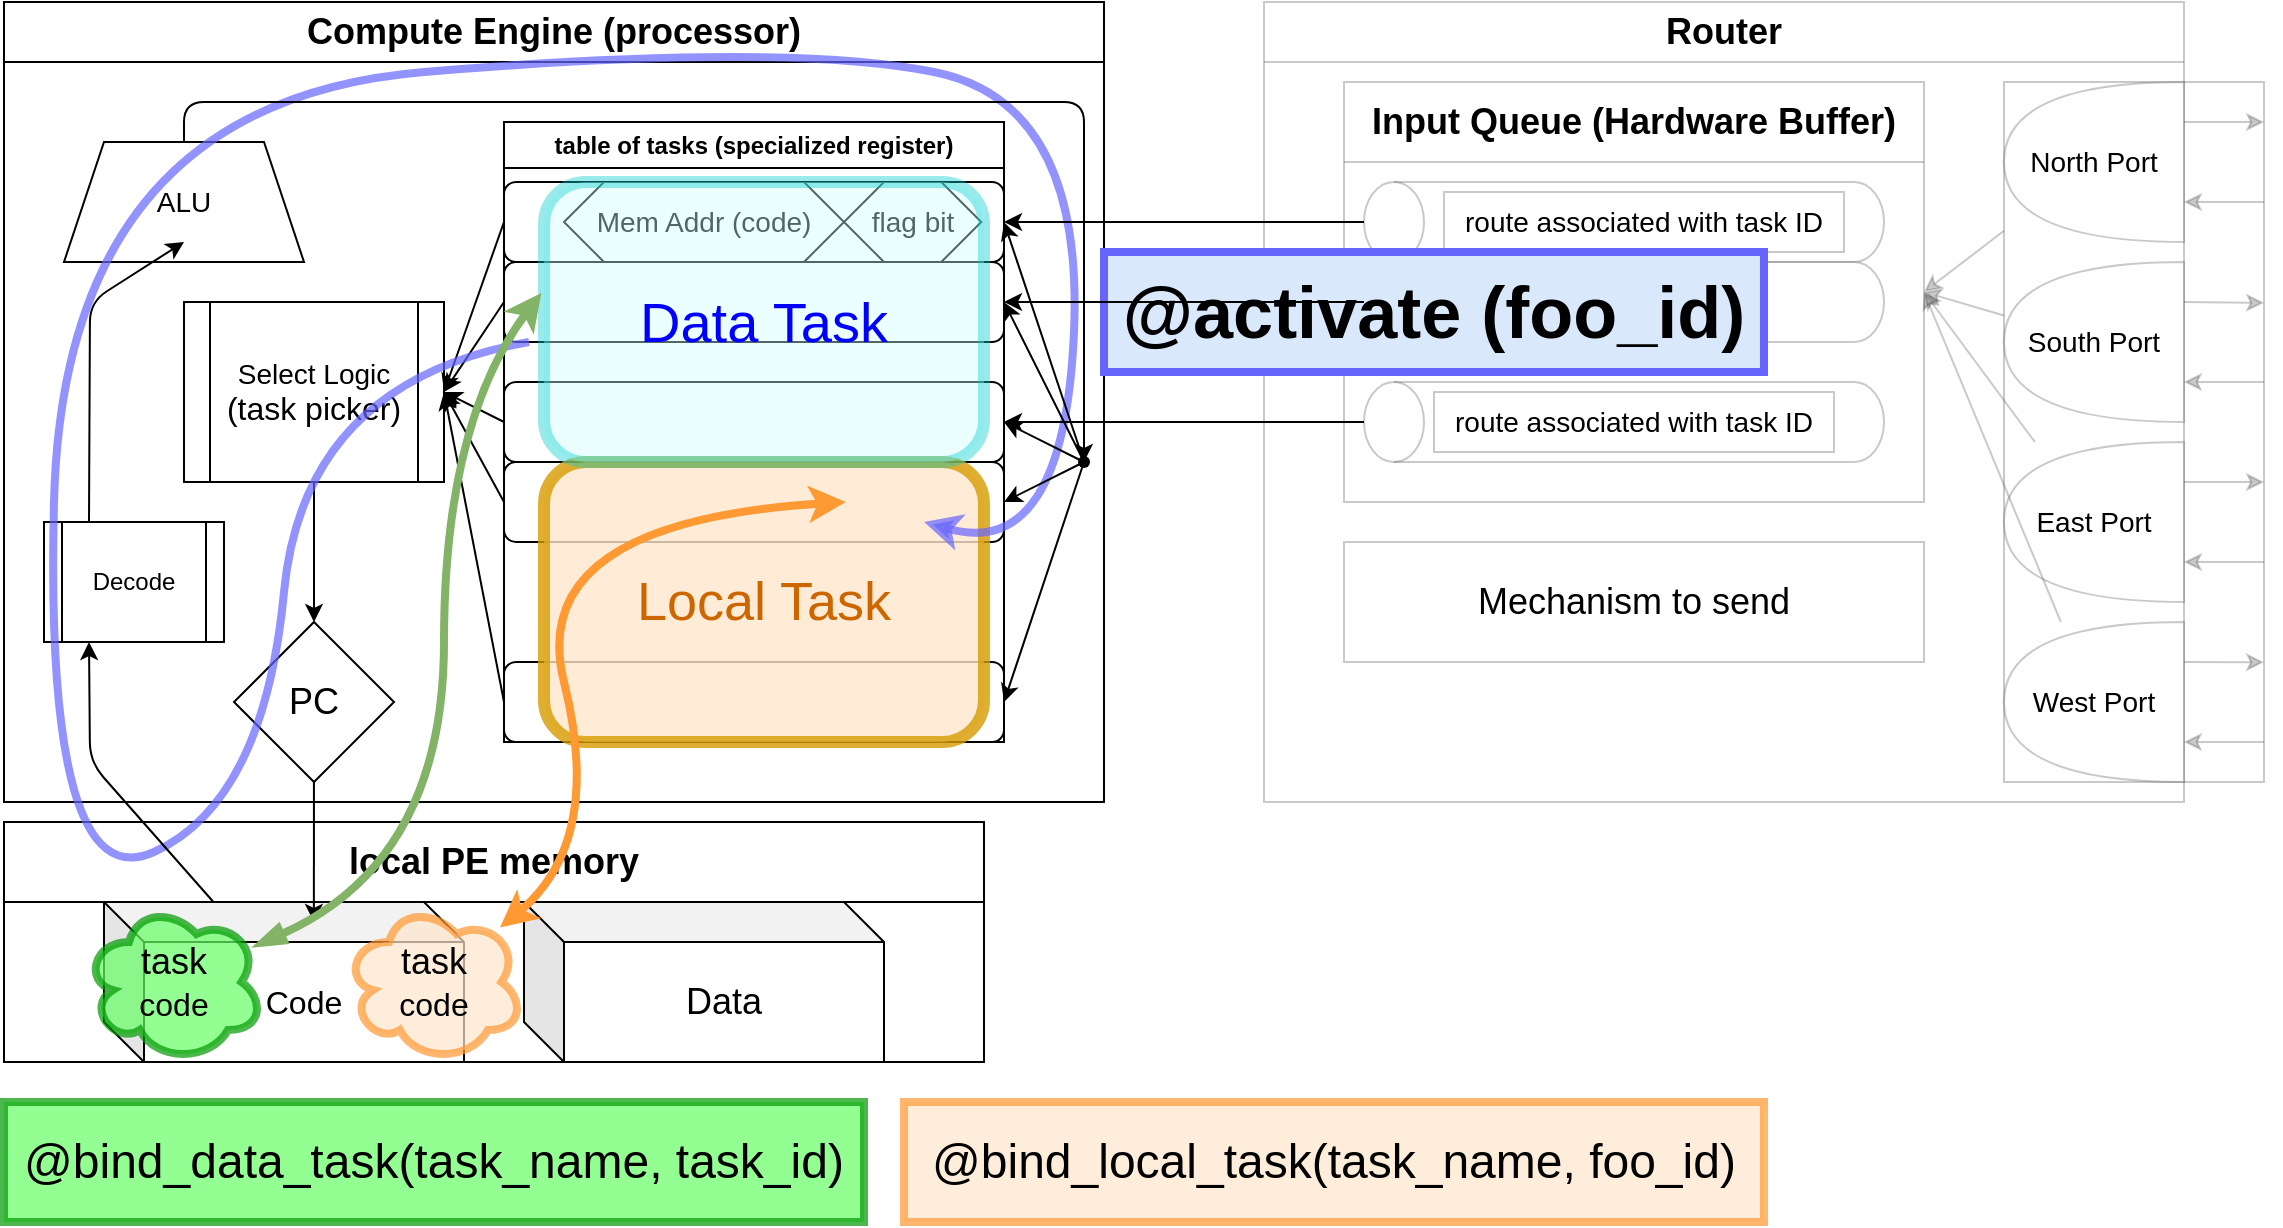 <mxfile scale="4" border="0">
    <diagram id="1w3zh8Y8zIVVGSpIhVbL" name="example">
        <mxGraphModel dx="1615" dy="1208" grid="1" gridSize="10" guides="1" tooltips="1" connect="1" arrows="1" fold="1" page="1" pageScale="1" pageWidth="1654" pageHeight="1169" background="#ffffff" math="0" shadow="0">
            <root>
                <mxCell id="0"/>
                <mxCell id="1" parent="0"/>
                <mxCell id="29" value="&lt;span style=&quot;font-size: 18px;&quot;&gt;local PE memory&lt;/span&gt;" style="swimlane;whiteSpace=wrap;html=1;startSize=40;" parent="1" vertex="1">
                    <mxGeometry x="50" y="720" width="490" height="120" as="geometry"/>
                </mxCell>
                <mxCell id="30" value="&lt;font size=&quot;3&quot;&gt;Code&lt;/font&gt;" style="shape=cube;whiteSpace=wrap;html=1;boundedLbl=1;backgroundOutline=1;darkOpacity=0.05;darkOpacity2=0.1;" parent="29" vertex="1">
                    <mxGeometry x="50" y="40" width="180" height="80" as="geometry"/>
                </mxCell>
                <mxCell id="31" value="&lt;font style=&quot;font-size: 18px;&quot;&gt;Data&lt;/font&gt;" style="shape=cube;whiteSpace=wrap;html=1;boundedLbl=1;backgroundOutline=1;darkOpacity=0.05;darkOpacity2=0.1;" parent="29" vertex="1">
                    <mxGeometry x="260" y="40" width="180" height="80" as="geometry"/>
                </mxCell>
                <mxCell id="72" value="&lt;font style=&quot;font-size: 18px;&quot;&gt;task&lt;/font&gt;&lt;div&gt;&lt;font size=&quot;3&quot;&gt;code&lt;/font&gt;&lt;/div&gt;" style="ellipse;shape=cloud;whiteSpace=wrap;html=1;strokeColor=#009900;strokeWidth=4;opacity=70;fillColor=#66FF66;" parent="29" vertex="1">
                    <mxGeometry x="40" y="40" width="90" height="80" as="geometry"/>
                </mxCell>
                <mxCell id="75" value="&lt;font style=&quot;font-size: 18px;&quot;&gt;task&lt;/font&gt;&lt;div&gt;&lt;font size=&quot;3&quot;&gt;code&lt;/font&gt;&lt;/div&gt;" style="ellipse;shape=cloud;whiteSpace=wrap;html=1;strokeColor=#FF9933;strokeWidth=4;opacity=70;fillColor=#FFE6CC;" vertex="1" parent="29">
                    <mxGeometry x="170" y="40" width="90" height="80" as="geometry"/>
                </mxCell>
                <mxCell id="13" value="&lt;font style=&quot;font-size: 18px;&quot;&gt;Compute Engine (processor)&lt;/font&gt;" style="swimlane;whiteSpace=wrap;html=1;startSize=30;" parent="1" vertex="1">
                    <mxGeometry x="50" y="310" width="550" height="400" as="geometry"/>
                </mxCell>
                <mxCell id="14" value="&lt;font style=&quot;font-size: 14px;&quot;&gt;ALU&lt;/font&gt;" style="shape=trapezoid;perimeter=trapezoidPerimeter;whiteSpace=wrap;html=1;fixedSize=1;" parent="13" vertex="1">
                    <mxGeometry x="30" y="70" width="120" height="60" as="geometry"/>
                </mxCell>
                <mxCell id="28" style="edgeStyle=none;html=1;entryX=0.5;entryY=0;entryDx=0;entryDy=0;" parent="13" source="7" target="26" edge="1">
                    <mxGeometry relative="1" as="geometry">
                        <Array as="points">
                            <mxPoint x="155" y="270"/>
                        </Array>
                    </mxGeometry>
                </mxCell>
                <mxCell id="7" value="&lt;font style=&quot;font-size: 14px;&quot;&gt;&lt;font style=&quot;&quot;&gt;Select&amp;nbsp;&lt;/font&gt;&lt;span style=&quot;background-color: transparent;&quot;&gt;Logic&lt;/span&gt;&lt;/font&gt;&lt;div&gt;&lt;font size=&quot;3&quot;&gt;(task picker)&lt;/font&gt;&lt;/div&gt;" style="shape=process;whiteSpace=wrap;html=1;backgroundOutline=1;" parent="13" vertex="1">
                    <mxGeometry x="90" y="150" width="130" height="90" as="geometry"/>
                </mxCell>
                <mxCell id="26" value="&lt;font style=&quot;font-size: 18px;&quot;&gt;PC&lt;/font&gt;" style="rhombus;whiteSpace=wrap;html=1;" parent="13" vertex="1">
                    <mxGeometry x="115" y="310" width="80" height="80" as="geometry"/>
                </mxCell>
                <mxCell id="36" value="Decode" style="shape=process;whiteSpace=wrap;html=1;backgroundOutline=1;" parent="13" vertex="1">
                    <mxGeometry x="20" y="260" width="90" height="60" as="geometry"/>
                </mxCell>
                <mxCell id="9" style="edgeStyle=none;html=1;exitX=0;exitY=0.5;exitDx=0;exitDy=0;entryX=1;entryY=0.5;entryDx=0;entryDy=0;" parent="13" source="3" target="7" edge="1">
                    <mxGeometry relative="1" as="geometry"/>
                </mxCell>
                <mxCell id="11" style="edgeStyle=none;html=1;exitX=0;exitY=0.5;exitDx=0;exitDy=0;entryX=1;entryY=0.5;entryDx=0;entryDy=0;" parent="13" source="6" target="7" edge="1">
                    <mxGeometry relative="1" as="geometry">
                        <mxPoint x="160" y="210" as="targetPoint"/>
                    </mxGeometry>
                </mxCell>
                <mxCell id="12" style="edgeStyle=none;html=1;exitX=0;exitY=0.5;exitDx=0;exitDy=0;entryX=1;entryY=0.5;entryDx=0;entryDy=0;" parent="13" source="5" target="7" edge="1">
                    <mxGeometry relative="1" as="geometry">
                        <mxPoint x="160" y="260" as="targetPoint"/>
                    </mxGeometry>
                </mxCell>
                <mxCell id="10" style="edgeStyle=none;html=1;exitX=0;exitY=0.5;exitDx=0;exitDy=0;entryX=1;entryY=0.5;entryDx=0;entryDy=0;" parent="13" source="4" target="7" edge="1">
                    <mxGeometry relative="1" as="geometry">
                        <mxPoint x="150" y="200" as="targetPoint"/>
                    </mxGeometry>
                </mxCell>
                <mxCell id="38" style="edgeStyle=none;html=1;exitX=0.25;exitY=0;exitDx=0;exitDy=0;entryX=0.5;entryY=0.833;entryDx=0;entryDy=0;entryPerimeter=0;" parent="13" source="36" target="14" edge="1">
                    <mxGeometry relative="1" as="geometry">
                        <Array as="points">
                            <mxPoint x="43" y="150"/>
                        </Array>
                    </mxGeometry>
                </mxCell>
                <mxCell id="39" value="" style="group" parent="13" vertex="1" connectable="0">
                    <mxGeometry x="250" y="60" width="250" height="310" as="geometry"/>
                </mxCell>
                <mxCell id="3" value="" style="rounded=1;whiteSpace=wrap;html=1;" parent="39" vertex="1">
                    <mxGeometry y="30" width="250.0" height="40" as="geometry"/>
                </mxCell>
                <mxCell id="2" value="table of tasks (specialized register)" style="swimlane;whiteSpace=wrap;html=1;" parent="39" vertex="1">
                    <mxGeometry width="250.0" height="310" as="geometry"/>
                </mxCell>
                <mxCell id="6" value="" style="rounded=1;whiteSpace=wrap;html=1;" parent="2" vertex="1">
                    <mxGeometry y="130" width="250.0" height="40" as="geometry"/>
                </mxCell>
                <mxCell id="5" value="" style="rounded=1;whiteSpace=wrap;html=1;" parent="2" vertex="1">
                    <mxGeometry y="270" width="250.0" height="40" as="geometry"/>
                </mxCell>
                <mxCell id="4" value="" style="rounded=1;whiteSpace=wrap;html=1;" parent="2" vertex="1">
                    <mxGeometry y="70" width="250.0" height="40" as="geometry"/>
                </mxCell>
                <mxCell id="43" value="" style="rounded=1;whiteSpace=wrap;html=1;" parent="2" vertex="1">
                    <mxGeometry y="170" width="250.0" height="40" as="geometry"/>
                </mxCell>
                <mxCell id="lTQZ8dkTj6trxgzpwAS2-74" value="&lt;font style=&quot;color: rgb(204, 102, 0); font-size: 27px;&quot;&gt;Local Task&lt;/font&gt;" style="rounded=1;whiteSpace=wrap;html=1;opacity=80;strokeWidth=6;glass=0;fillColor=#ffe6cc;strokeColor=#d79b00;" parent="2" vertex="1">
                    <mxGeometry x="20" y="170" width="220" height="140" as="geometry"/>
                </mxCell>
                <mxCell id="lTQZ8dkTj6trxgzpwAS2-80" value="" style="curved=1;endArrow=classic;html=1;entryX=0.864;entryY=0.214;entryDx=0;entryDy=0;entryPerimeter=0;strokeWidth=4;strokeColor=#6666FF;opacity=70;" parent="2" source="4" target="lTQZ8dkTj6trxgzpwAS2-74" edge="1">
                    <mxGeometry width="50" height="50" relative="1" as="geometry">
                        <mxPoint x="470" y="120" as="sourcePoint"/>
                        <mxPoint x="570" y="230" as="targetPoint"/>
                        <Array as="points">
                            <mxPoint x="-100" y="130"/>
                            <mxPoint x="-120" y="340"/>
                            <mxPoint x="-230" y="390"/>
                            <mxPoint x="-220" y="-10"/>
                            <mxPoint x="140" y="-40"/>
                            <mxPoint x="290" y="-10"/>
                            <mxPoint x="280" y="220"/>
                        </Array>
                    </mxGeometry>
                </mxCell>
                <mxCell id="24" value="&lt;font style=&quot;font-size: 14px;&quot;&gt;Mem Addr (code)&lt;/font&gt;" style="shape=hexagon;perimeter=hexagonPerimeter2;whiteSpace=wrap;html=1;fixedSize=1;" parent="39" vertex="1">
                    <mxGeometry x="30" y="30" width="140" height="40" as="geometry"/>
                </mxCell>
                <mxCell id="25" value="&lt;font style=&quot;font-size: 14px;&quot;&gt;flag bit&lt;/font&gt;" style="shape=hexagon;perimeter=hexagonPerimeter2;whiteSpace=wrap;html=1;fixedSize=1;" parent="39" vertex="1">
                    <mxGeometry x="170" y="30" width="68.64" height="40" as="geometry"/>
                </mxCell>
                <mxCell id="lTQZ8dkTj6trxgzpwAS2-73" value="&lt;font style=&quot;color: rgb(0, 0, 255); font-size: 28px;&quot;&gt;Data Task&lt;/font&gt;" style="rounded=1;whiteSpace=wrap;html=1;opacity=40;strokeWidth=6;glass=0;fillColor=#CCFFFF;strokeColor=#00CCCC;fillStyle=auto;" parent="39" vertex="1">
                    <mxGeometry x="20" y="30" width="220" height="140" as="geometry"/>
                </mxCell>
                <mxCell id="45" style="edgeStyle=none;html=1;exitX=0;exitY=0.5;exitDx=0;exitDy=0;entryX=1;entryY=0.5;entryDx=0;entryDy=0;" parent="13" source="43" target="7" edge="1">
                    <mxGeometry relative="1" as="geometry"/>
                </mxCell>
                <mxCell id="16" value="&lt;font style=&quot;font-size: 18px;&quot;&gt;Router&lt;/font&gt;" style="swimlane;whiteSpace=wrap;html=1;startSize=30;opacity=30;strokeColor=#4D4D4D;" parent="1" vertex="1">
                    <mxGeometry x="680" y="310" width="460" height="400" as="geometry"/>
                </mxCell>
                <mxCell id="40" value="&lt;font style=&quot;font-size: 18px;&quot;&gt;Input Queue (Hardware Buffer)&lt;/font&gt;" style="swimlane;whiteSpace=wrap;html=1;startSize=40;opacity=30;strokeColor=#4D4D4D;" parent="16" vertex="1">
                    <mxGeometry x="40" y="40" width="290" height="210" as="geometry"/>
                </mxCell>
                <mxCell id="41" value="" style="shape=cylinder3;whiteSpace=wrap;html=1;boundedLbl=1;backgroundOutline=1;size=15;rotation=-90;opacity=30;strokeColor=#4D4D4D;" parent="40" vertex="1">
                    <mxGeometry x="120" y="-60" width="40" height="260" as="geometry"/>
                </mxCell>
                <mxCell id="42" value="" style="shape=cylinder3;whiteSpace=wrap;html=1;boundedLbl=1;backgroundOutline=1;size=15;rotation=-90;opacity=30;strokeColor=#4D4D4D;" parent="40" vertex="1">
                    <mxGeometry x="120" y="40" width="40" height="260" as="geometry"/>
                </mxCell>
                <mxCell id="48" value="&lt;font style=&quot;font-size: 14px;&quot;&gt;route associated with task ID&lt;/font&gt;" style="text;html=1;align=center;verticalAlign=middle;whiteSpace=wrap;rounded=0;opacity=30;strokeColor=#4D4D4D;" parent="40" vertex="1">
                    <mxGeometry x="50" y="55" width="200" height="30" as="geometry"/>
                </mxCell>
                <mxCell id="49" value="&lt;font style=&quot;font-size: 14px;&quot;&gt;route associated with task ID&lt;/font&gt;" style="text;html=1;align=center;verticalAlign=middle;whiteSpace=wrap;rounded=0;opacity=30;strokeColor=#4D4D4D;" parent="40" vertex="1">
                    <mxGeometry x="45" y="155" width="200" height="30" as="geometry"/>
                </mxCell>
                <mxCell id="50" value="" style="shape=cylinder3;whiteSpace=wrap;html=1;boundedLbl=1;backgroundOutline=1;size=15;rotation=-90;opacity=30;strokeColor=#4D4D4D;" parent="40" vertex="1">
                    <mxGeometry x="120" y="-20" width="40" height="260" as="geometry"/>
                </mxCell>
                <mxCell id="lTQZ8dkTj6trxgzpwAS2-77" value="&lt;font style=&quot;font-size: 36px;&quot;&gt;&lt;b&gt;@activate (foo_id)&lt;/b&gt;&lt;/font&gt;" style="rounded=0;whiteSpace=wrap;html=1;fillColor=#dae8fc;strokeColor=#6666FF;strokeWidth=4;" parent="40" vertex="1">
                    <mxGeometry x="-120" y="85" width="330" height="60" as="geometry"/>
                </mxCell>
                <mxCell id="53" value="&lt;font style=&quot;font-size: 18px;&quot;&gt;Mechanism to send&lt;/font&gt;" style="rounded=0;whiteSpace=wrap;html=1;opacity=30;strokeColor=#4D4D4D;" parent="16" vertex="1">
                    <mxGeometry x="40" y="270" width="290" height="60" as="geometry"/>
                </mxCell>
                <mxCell id="66" value="" style="group;opacity=30;strokeColor=#4D4D4D;" parent="16" vertex="1" connectable="0">
                    <mxGeometry x="370" y="40" width="130" height="350" as="geometry"/>
                </mxCell>
                <mxCell id="58" style="edgeStyle=none;html=1;exitX=0;exitY=0.75;exitDx=0;exitDy=0;exitPerimeter=0;opacity=30;strokeColor=#4D4D4D;" parent="66" source="54" edge="1">
                    <mxGeometry relative="1" as="geometry">
                        <mxPoint x="130" y="20" as="targetPoint"/>
                    </mxGeometry>
                </mxCell>
                <mxCell id="54" value="&lt;font style=&quot;font-size: 14px;&quot;&gt;North Port&lt;/font&gt;" style="shape=or;whiteSpace=wrap;html=1;direction=west;opacity=30;strokeColor=#4D4D4D;" parent="66" vertex="1">
                    <mxGeometry width="90" height="80" as="geometry"/>
                </mxCell>
                <mxCell id="60" style="edgeStyle=none;html=1;exitX=0;exitY=0.75;exitDx=0;exitDy=0;exitPerimeter=0;opacity=30;strokeColor=#4D4D4D;" parent="66" source="55" edge="1">
                    <mxGeometry relative="1" as="geometry">
                        <mxPoint x="130" y="110.4" as="targetPoint"/>
                    </mxGeometry>
                </mxCell>
                <mxCell id="55" value="&lt;font style=&quot;font-size: 14px;&quot;&gt;South Port&lt;/font&gt;" style="shape=or;whiteSpace=wrap;html=1;direction=west;opacity=30;strokeColor=#4D4D4D;" parent="66" vertex="1">
                    <mxGeometry y="90" width="90" height="80" as="geometry"/>
                </mxCell>
                <mxCell id="62" style="edgeStyle=none;html=1;exitX=0;exitY=0.75;exitDx=0;exitDy=0;exitPerimeter=0;opacity=30;strokeColor=#4D4D4D;" parent="66" source="56" edge="1">
                    <mxGeometry relative="1" as="geometry">
                        <mxPoint x="130" y="200" as="targetPoint"/>
                    </mxGeometry>
                </mxCell>
                <mxCell id="56" value="&lt;font style=&quot;font-size: 14px;&quot;&gt;East Port&lt;/font&gt;" style="shape=or;whiteSpace=wrap;html=1;direction=west;opacity=30;strokeColor=#4D4D4D;" parent="66" vertex="1">
                    <mxGeometry y="180" width="90" height="80" as="geometry"/>
                </mxCell>
                <mxCell id="64" style="edgeStyle=none;html=1;exitX=0;exitY=0.75;exitDx=0;exitDy=0;exitPerimeter=0;opacity=30;strokeColor=#4D4D4D;" parent="66" source="57" edge="1">
                    <mxGeometry relative="1" as="geometry">
                        <mxPoint x="130" y="290.091" as="targetPoint"/>
                    </mxGeometry>
                </mxCell>
                <mxCell id="57" value="&lt;font style=&quot;font-size: 14px;&quot;&gt;West Port&lt;/font&gt;" style="shape=or;whiteSpace=wrap;html=1;direction=west;opacity=30;strokeColor=#4D4D4D;" parent="66" vertex="1">
                    <mxGeometry y="270" width="90" height="80" as="geometry"/>
                </mxCell>
                <mxCell id="68" style="edgeStyle=none;html=1;entryX=1;entryY=0.5;entryDx=0;entryDy=0;opacity=30;strokeColor=#4D4D4D;" parent="16" source="54" target="40" edge="1">
                    <mxGeometry relative="1" as="geometry"/>
                </mxCell>
                <mxCell id="69" style="edgeStyle=none;html=1;entryX=1;entryY=0.5;entryDx=0;entryDy=0;opacity=30;strokeColor=#4D4D4D;" parent="16" source="55" target="40" edge="1">
                    <mxGeometry relative="1" as="geometry">
                        <mxPoint x="340.0" y="160" as="targetPoint"/>
                    </mxGeometry>
                </mxCell>
                <mxCell id="70" style="edgeStyle=none;html=1;entryX=1;entryY=0.5;entryDx=0;entryDy=0;opacity=30;strokeColor=#4D4D4D;" parent="16" source="56" target="40" edge="1">
                    <mxGeometry relative="1" as="geometry"/>
                </mxCell>
                <mxCell id="71" style="edgeStyle=none;html=1;entryX=1;entryY=0.5;entryDx=0;entryDy=0;opacity=30;strokeColor=#4D4D4D;" parent="16" source="57" target="40" edge="1">
                    <mxGeometry relative="1" as="geometry"/>
                </mxCell>
                <mxCell id="20" style="edgeStyle=none;html=1;entryX=1;entryY=0.5;entryDx=0;entryDy=0;" parent="1" source="17" target="3" edge="1">
                    <mxGeometry relative="1" as="geometry"/>
                </mxCell>
                <mxCell id="21" style="edgeStyle=none;html=1;entryX=1;entryY=0.5;entryDx=0;entryDy=0;" parent="1" source="17" target="4" edge="1">
                    <mxGeometry relative="1" as="geometry"/>
                </mxCell>
                <mxCell id="22" style="edgeStyle=none;html=1;entryX=1;entryY=0.5;entryDx=0;entryDy=0;" parent="1" source="17" target="6" edge="1">
                    <mxGeometry relative="1" as="geometry"/>
                </mxCell>
                <mxCell id="23" style="edgeStyle=none;html=1;entryX=1;entryY=0.5;entryDx=0;entryDy=0;" parent="1" source="17" target="5" edge="1">
                    <mxGeometry relative="1" as="geometry"/>
                </mxCell>
                <mxCell id="44" style="edgeStyle=none;html=1;entryX=1;entryY=0.5;entryDx=0;entryDy=0;" parent="1" source="17" target="43" edge="1">
                    <mxGeometry relative="1" as="geometry"/>
                </mxCell>
                <mxCell id="17" value="" style="shape=waypoint;sketch=0;fillStyle=solid;size=6;pointerEvents=1;points=[];fillColor=none;resizable=0;rotatable=0;perimeter=centerPerimeter;snapToPoint=1;" parent="1" vertex="1">
                    <mxGeometry x="580" y="530" width="20" height="20" as="geometry"/>
                </mxCell>
                <mxCell id="19" style="edgeStyle=none;html=1;exitX=0.5;exitY=0;exitDx=0;exitDy=0;entryX=0.617;entryY=0.988;entryDx=0;entryDy=0;entryPerimeter=0;" parent="1" source="14" target="17" edge="1">
                    <mxGeometry relative="1" as="geometry">
                        <Array as="points">
                            <mxPoint x="140" y="360"/>
                            <mxPoint x="590" y="360"/>
                        </Array>
                    </mxGeometry>
                </mxCell>
                <mxCell id="32" style="edgeStyle=none;html=1;entryX=0.583;entryY=0.125;entryDx=0;entryDy=0;entryPerimeter=0;" parent="1" source="26" target="30" edge="1">
                    <mxGeometry relative="1" as="geometry"/>
                </mxCell>
                <mxCell id="37" style="edgeStyle=none;html=1;entryX=0.25;entryY=1;entryDx=0;entryDy=0;" parent="1" source="30" target="36" edge="1">
                    <mxGeometry relative="1" as="geometry">
                        <Array as="points">
                            <mxPoint x="93" y="690"/>
                        </Array>
                    </mxGeometry>
                </mxCell>
                <mxCell id="46" style="edgeStyle=none;html=1;" parent="1" source="41" target="3" edge="1">
                    <mxGeometry relative="1" as="geometry">
                        <mxPoint x="630" y="380" as="targetPoint"/>
                    </mxGeometry>
                </mxCell>
                <mxCell id="47" style="edgeStyle=none;html=1;entryX=1;entryY=0.5;entryDx=0;entryDy=0;" parent="1" source="42" target="6" edge="1">
                    <mxGeometry relative="1" as="geometry"/>
                </mxCell>
                <mxCell id="51" style="edgeStyle=none;html=1;entryX=1;entryY=0.5;entryDx=0;entryDy=0;" parent="1" source="50" target="4" edge="1">
                    <mxGeometry relative="1" as="geometry"/>
                </mxCell>
                <mxCell id="59" value="" style="endArrow=classic;html=1;entryX=0;entryY=0.25;entryDx=0;entryDy=0;entryPerimeter=0;opacity=30;strokeColor=#4D4D4D;" parent="1" target="54" edge="1">
                    <mxGeometry width="50" height="50" relative="1" as="geometry">
                        <mxPoint x="1180" y="410" as="sourcePoint"/>
                        <mxPoint x="1200" y="430" as="targetPoint"/>
                    </mxGeometry>
                </mxCell>
                <mxCell id="61" value="" style="endArrow=classic;html=1;entryX=0;entryY=0.25;entryDx=0;entryDy=0;entryPerimeter=0;opacity=30;strokeColor=#4D4D4D;" parent="1" target="55" edge="1">
                    <mxGeometry width="50" height="50" relative="1" as="geometry">
                        <mxPoint x="1180" y="500" as="sourcePoint"/>
                        <mxPoint x="1200" y="500" as="targetPoint"/>
                    </mxGeometry>
                </mxCell>
                <mxCell id="63" value="" style="endArrow=classic;html=1;entryX=0;entryY=0.25;entryDx=0;entryDy=0;entryPerimeter=0;opacity=30;strokeColor=#4D4D4D;" parent="1" target="56" edge="1">
                    <mxGeometry width="50" height="50" relative="1" as="geometry">
                        <mxPoint x="1180" y="590" as="sourcePoint"/>
                        <mxPoint x="1180" y="520" as="targetPoint"/>
                    </mxGeometry>
                </mxCell>
                <mxCell id="65" value="" style="endArrow=classic;html=1;entryX=0;entryY=0.25;entryDx=0;entryDy=0;entryPerimeter=0;opacity=30;strokeColor=#4D4D4D;" parent="1" target="57" edge="1">
                    <mxGeometry width="50" height="50" relative="1" as="geometry">
                        <mxPoint x="1180" y="680" as="sourcePoint"/>
                        <mxPoint x="1180" y="520" as="targetPoint"/>
                    </mxGeometry>
                </mxCell>
                <mxCell id="73" value="" style="curved=1;endArrow=classic;html=1;entryX=-0.006;entryY=0.396;entryDx=0;entryDy=0;entryPerimeter=0;fillColor=#d5e8d4;strokeColor=#82b366;strokeWidth=4;startArrow=blockThin;startFill=1;" parent="1" source="72" target="lTQZ8dkTj6trxgzpwAS2-73" edge="1">
                    <mxGeometry width="50" height="50" relative="1" as="geometry">
                        <mxPoint x="460" y="610" as="sourcePoint"/>
                        <mxPoint x="510" y="560" as="targetPoint"/>
                        <Array as="points">
                            <mxPoint x="270" y="740"/>
                            <mxPoint x="270" y="520"/>
                        </Array>
                    </mxGeometry>
                </mxCell>
                <mxCell id="74" value="&lt;font style=&quot;font-size: 24px;&quot;&gt;@bind_data_task(task_name, task_id)&lt;/font&gt;" style="rounded=0;whiteSpace=wrap;html=1;fillColor=#66FF66;opacity=70;strokeColor=#009900;strokeWidth=4;" parent="1" vertex="1">
                    <mxGeometry x="50" y="860" width="430" height="60" as="geometry"/>
                </mxCell>
                <mxCell id="77" value="&lt;font style=&quot;font-size: 24px;&quot;&gt;@bind_local_task(task_name, foo_id)&lt;/font&gt;" style="rounded=0;whiteSpace=wrap;html=1;fillColor=#FFE6CC;opacity=70;strokeColor=#FF9933;strokeWidth=4;" vertex="1" parent="1">
                    <mxGeometry x="500" y="860" width="430" height="60" as="geometry"/>
                </mxCell>
                <mxCell id="76" value="" style="curved=1;endArrow=classic;html=1;entryX=0.686;entryY=0.143;entryDx=0;entryDy=0;entryPerimeter=0;fillColor=#d5e8d4;strokeColor=#FF9933;strokeWidth=4;startArrow=classic;startFill=1;" edge="1" parent="1" source="75" target="lTQZ8dkTj6trxgzpwAS2-74">
                    <mxGeometry width="50" height="50" relative="1" as="geometry">
                        <mxPoint x="471" y="772" as="sourcePoint"/>
                        <mxPoint x="419" y="460" as="targetPoint"/>
                        <Array as="points">
                            <mxPoint x="350" y="730"/>
                            <mxPoint x="310" y="570"/>
                        </Array>
                    </mxGeometry>
                </mxCell>
            </root>
        </mxGraphModel>
    </diagram>
    <diagram name="backup" id="0Wp5c9FKKZxRUf-dMzcK">
        <mxGraphModel dx="653" dy="483" grid="1" gridSize="10" guides="1" tooltips="1" connect="1" arrows="1" fold="1" page="1" pageScale="1" pageWidth="1654" pageHeight="1169" background="#ffffff" math="0" shadow="0">
            <root>
                <mxCell id="Wf_ZJ3Y_NDI6wmYYrGZs-0"/>
                <mxCell id="Wf_ZJ3Y_NDI6wmYYrGZs-1" parent="Wf_ZJ3Y_NDI6wmYYrGZs-0"/>
                <mxCell id="Wf_ZJ3Y_NDI6wmYYrGZs-2" value="&lt;font style=&quot;font-size: 18px;&quot;&gt;Compute Engine (processor)&lt;/font&gt;" style="swimlane;whiteSpace=wrap;html=1;startSize=30;" parent="Wf_ZJ3Y_NDI6wmYYrGZs-1" vertex="1">
                    <mxGeometry x="50" y="310" width="550" height="400" as="geometry"/>
                </mxCell>
                <mxCell id="Wf_ZJ3Y_NDI6wmYYrGZs-3" value="&lt;font style=&quot;font-size: 14px;&quot;&gt;ALU&lt;/font&gt;" style="shape=trapezoid;perimeter=trapezoidPerimeter;whiteSpace=wrap;html=1;fixedSize=1;" parent="Wf_ZJ3Y_NDI6wmYYrGZs-2" vertex="1">
                    <mxGeometry x="30" y="70" width="120" height="60" as="geometry"/>
                </mxCell>
                <mxCell id="Wf_ZJ3Y_NDI6wmYYrGZs-4" style="edgeStyle=none;html=1;entryX=0.5;entryY=0;entryDx=0;entryDy=0;" parent="Wf_ZJ3Y_NDI6wmYYrGZs-2" source="Wf_ZJ3Y_NDI6wmYYrGZs-5" target="Wf_ZJ3Y_NDI6wmYYrGZs-6" edge="1">
                    <mxGeometry relative="1" as="geometry">
                        <Array as="points">
                            <mxPoint x="155" y="270"/>
                        </Array>
                    </mxGeometry>
                </mxCell>
                <mxCell id="Wf_ZJ3Y_NDI6wmYYrGZs-5" value="&lt;font style=&quot;font-size: 14px;&quot;&gt;&lt;font style=&quot;&quot;&gt;Select&amp;nbsp;&lt;/font&gt;&lt;span style=&quot;background-color: transparent;&quot;&gt;Logic&lt;/span&gt;&lt;/font&gt;&lt;div&gt;&lt;font size=&quot;3&quot;&gt;(task picker)&lt;/font&gt;&lt;/div&gt;" style="shape=process;whiteSpace=wrap;html=1;backgroundOutline=1;" parent="Wf_ZJ3Y_NDI6wmYYrGZs-2" vertex="1">
                    <mxGeometry x="90" y="150" width="130" height="90" as="geometry"/>
                </mxCell>
                <mxCell id="Wf_ZJ3Y_NDI6wmYYrGZs-6" value="&lt;font style=&quot;font-size: 18px;&quot;&gt;PC&lt;/font&gt;" style="rhombus;whiteSpace=wrap;html=1;" parent="Wf_ZJ3Y_NDI6wmYYrGZs-2" vertex="1">
                    <mxGeometry x="115" y="310" width="80" height="80" as="geometry"/>
                </mxCell>
                <mxCell id="Wf_ZJ3Y_NDI6wmYYrGZs-7" value="Decode" style="shape=process;whiteSpace=wrap;html=1;backgroundOutline=1;" parent="Wf_ZJ3Y_NDI6wmYYrGZs-2" vertex="1">
                    <mxGeometry x="20" y="260" width="90" height="60" as="geometry"/>
                </mxCell>
                <mxCell id="Wf_ZJ3Y_NDI6wmYYrGZs-8" style="edgeStyle=none;html=1;exitX=0;exitY=0.5;exitDx=0;exitDy=0;entryX=1;entryY=0.5;entryDx=0;entryDy=0;" parent="Wf_ZJ3Y_NDI6wmYYrGZs-2" source="Wf_ZJ3Y_NDI6wmYYrGZs-14" target="Wf_ZJ3Y_NDI6wmYYrGZs-5" edge="1">
                    <mxGeometry relative="1" as="geometry"/>
                </mxCell>
                <mxCell id="Wf_ZJ3Y_NDI6wmYYrGZs-9" style="edgeStyle=none;html=1;exitX=0;exitY=0.5;exitDx=0;exitDy=0;entryX=1;entryY=0.5;entryDx=0;entryDy=0;" parent="Wf_ZJ3Y_NDI6wmYYrGZs-2" source="Wf_ZJ3Y_NDI6wmYYrGZs-16" target="Wf_ZJ3Y_NDI6wmYYrGZs-5" edge="1">
                    <mxGeometry relative="1" as="geometry">
                        <mxPoint x="160" y="210" as="targetPoint"/>
                    </mxGeometry>
                </mxCell>
                <mxCell id="Wf_ZJ3Y_NDI6wmYYrGZs-10" style="edgeStyle=none;html=1;exitX=0;exitY=0.5;exitDx=0;exitDy=0;entryX=1;entryY=0.5;entryDx=0;entryDy=0;" parent="Wf_ZJ3Y_NDI6wmYYrGZs-2" source="Wf_ZJ3Y_NDI6wmYYrGZs-17" target="Wf_ZJ3Y_NDI6wmYYrGZs-5" edge="1">
                    <mxGeometry relative="1" as="geometry">
                        <mxPoint x="160" y="260" as="targetPoint"/>
                    </mxGeometry>
                </mxCell>
                <mxCell id="Wf_ZJ3Y_NDI6wmYYrGZs-11" style="edgeStyle=none;html=1;exitX=0;exitY=0.5;exitDx=0;exitDy=0;entryX=1;entryY=0.5;entryDx=0;entryDy=0;" parent="Wf_ZJ3Y_NDI6wmYYrGZs-2" source="Wf_ZJ3Y_NDI6wmYYrGZs-18" target="Wf_ZJ3Y_NDI6wmYYrGZs-5" edge="1">
                    <mxGeometry relative="1" as="geometry">
                        <mxPoint x="150" y="200" as="targetPoint"/>
                    </mxGeometry>
                </mxCell>
                <mxCell id="Wf_ZJ3Y_NDI6wmYYrGZs-12" style="edgeStyle=none;html=1;exitX=0.25;exitY=0;exitDx=0;exitDy=0;entryX=0.5;entryY=0.833;entryDx=0;entryDy=0;entryPerimeter=0;" parent="Wf_ZJ3Y_NDI6wmYYrGZs-2" source="Wf_ZJ3Y_NDI6wmYYrGZs-7" target="Wf_ZJ3Y_NDI6wmYYrGZs-3" edge="1">
                    <mxGeometry relative="1" as="geometry">
                        <Array as="points">
                            <mxPoint x="43" y="150"/>
                        </Array>
                    </mxGeometry>
                </mxCell>
                <mxCell id="Wf_ZJ3Y_NDI6wmYYrGZs-13" value="" style="group" parent="Wf_ZJ3Y_NDI6wmYYrGZs-2" vertex="1" connectable="0">
                    <mxGeometry x="250" y="60" width="250" height="310" as="geometry"/>
                </mxCell>
                <mxCell id="Wf_ZJ3Y_NDI6wmYYrGZs-14" value="" style="rounded=1;whiteSpace=wrap;html=1;" parent="Wf_ZJ3Y_NDI6wmYYrGZs-13" vertex="1">
                    <mxGeometry y="30" width="250.0" height="40" as="geometry"/>
                </mxCell>
                <mxCell id="Wf_ZJ3Y_NDI6wmYYrGZs-15" value="table of tasks (specialized register)" style="swimlane;whiteSpace=wrap;html=1;" parent="Wf_ZJ3Y_NDI6wmYYrGZs-13" vertex="1">
                    <mxGeometry width="250.0" height="310" as="geometry"/>
                </mxCell>
                <mxCell id="Wf_ZJ3Y_NDI6wmYYrGZs-16" value="" style="rounded=1;whiteSpace=wrap;html=1;" parent="Wf_ZJ3Y_NDI6wmYYrGZs-15" vertex="1">
                    <mxGeometry y="130" width="250.0" height="40" as="geometry"/>
                </mxCell>
                <mxCell id="Wf_ZJ3Y_NDI6wmYYrGZs-17" value="" style="rounded=1;whiteSpace=wrap;html=1;" parent="Wf_ZJ3Y_NDI6wmYYrGZs-15" vertex="1">
                    <mxGeometry y="270" width="250.0" height="40" as="geometry"/>
                </mxCell>
                <mxCell id="Wf_ZJ3Y_NDI6wmYYrGZs-18" value="" style="rounded=1;whiteSpace=wrap;html=1;" parent="Wf_ZJ3Y_NDI6wmYYrGZs-15" vertex="1">
                    <mxGeometry y="70" width="250.0" height="40" as="geometry"/>
                </mxCell>
                <mxCell id="Wf_ZJ3Y_NDI6wmYYrGZs-19" value="" style="rounded=1;whiteSpace=wrap;html=1;" parent="Wf_ZJ3Y_NDI6wmYYrGZs-15" vertex="1">
                    <mxGeometry y="170" width="250.0" height="40" as="geometry"/>
                </mxCell>
                <mxCell id="Wf_ZJ3Y_NDI6wmYYrGZs-20" value="&lt;font style=&quot;font-size: 14px;&quot;&gt;Mem Addr (code)&lt;/font&gt;" style="shape=hexagon;perimeter=hexagonPerimeter2;whiteSpace=wrap;html=1;fixedSize=1;" parent="Wf_ZJ3Y_NDI6wmYYrGZs-13" vertex="1">
                    <mxGeometry x="30" y="30" width="140" height="40" as="geometry"/>
                </mxCell>
                <mxCell id="Wf_ZJ3Y_NDI6wmYYrGZs-21" value="&lt;font style=&quot;font-size: 14px;&quot;&gt;flag bit&lt;/font&gt;" style="shape=hexagon;perimeter=hexagonPerimeter2;whiteSpace=wrap;html=1;fixedSize=1;" parent="Wf_ZJ3Y_NDI6wmYYrGZs-13" vertex="1">
                    <mxGeometry x="170" y="30" width="68.64" height="40" as="geometry"/>
                </mxCell>
                <mxCell id="Wf_ZJ3Y_NDI6wmYYrGZs-22" style="edgeStyle=none;html=1;exitX=0;exitY=0.5;exitDx=0;exitDy=0;entryX=1;entryY=0.5;entryDx=0;entryDy=0;" parent="Wf_ZJ3Y_NDI6wmYYrGZs-2" source="Wf_ZJ3Y_NDI6wmYYrGZs-19" target="Wf_ZJ3Y_NDI6wmYYrGZs-5" edge="1">
                    <mxGeometry relative="1" as="geometry"/>
                </mxCell>
                <mxCell id="Wf_ZJ3Y_NDI6wmYYrGZs-23" value="&lt;font style=&quot;font-size: 18px;&quot;&gt;Router&lt;/font&gt;" style="swimlane;whiteSpace=wrap;html=1;startSize=30;" parent="Wf_ZJ3Y_NDI6wmYYrGZs-1" vertex="1">
                    <mxGeometry x="680" y="310" width="460" height="400" as="geometry"/>
                </mxCell>
                <mxCell id="Wf_ZJ3Y_NDI6wmYYrGZs-24" value="&lt;font style=&quot;font-size: 18px;&quot;&gt;Input Queue (Hardware Buffer)&lt;/font&gt;" style="swimlane;whiteSpace=wrap;html=1;startSize=40;" parent="Wf_ZJ3Y_NDI6wmYYrGZs-23" vertex="1">
                    <mxGeometry x="40" y="40" width="290" height="210" as="geometry"/>
                </mxCell>
                <mxCell id="Wf_ZJ3Y_NDI6wmYYrGZs-25" value="" style="shape=cylinder3;whiteSpace=wrap;html=1;boundedLbl=1;backgroundOutline=1;size=15;rotation=-90;" parent="Wf_ZJ3Y_NDI6wmYYrGZs-24" vertex="1">
                    <mxGeometry x="120" y="-60" width="40" height="260" as="geometry"/>
                </mxCell>
                <mxCell id="Wf_ZJ3Y_NDI6wmYYrGZs-26" value="" style="shape=cylinder3;whiteSpace=wrap;html=1;boundedLbl=1;backgroundOutline=1;size=15;rotation=-90;" parent="Wf_ZJ3Y_NDI6wmYYrGZs-24" vertex="1">
                    <mxGeometry x="120" y="40" width="40" height="260" as="geometry"/>
                </mxCell>
                <mxCell id="Wf_ZJ3Y_NDI6wmYYrGZs-27" value="&lt;font style=&quot;font-size: 14px;&quot;&gt;route associated with task ID&lt;/font&gt;" style="text;html=1;align=center;verticalAlign=middle;whiteSpace=wrap;rounded=0;" parent="Wf_ZJ3Y_NDI6wmYYrGZs-24" vertex="1">
                    <mxGeometry x="50" y="55" width="200" height="30" as="geometry"/>
                </mxCell>
                <mxCell id="Wf_ZJ3Y_NDI6wmYYrGZs-28" value="&lt;font style=&quot;font-size: 14px;&quot;&gt;route associated with task ID&lt;/font&gt;" style="text;html=1;align=center;verticalAlign=middle;whiteSpace=wrap;rounded=0;" parent="Wf_ZJ3Y_NDI6wmYYrGZs-24" vertex="1">
                    <mxGeometry x="45" y="155" width="200" height="30" as="geometry"/>
                </mxCell>
                <mxCell id="Wf_ZJ3Y_NDI6wmYYrGZs-29" value="" style="shape=cylinder3;whiteSpace=wrap;html=1;boundedLbl=1;backgroundOutline=1;size=15;rotation=-90;" parent="Wf_ZJ3Y_NDI6wmYYrGZs-24" vertex="1">
                    <mxGeometry x="120" y="-20" width="40" height="260" as="geometry"/>
                </mxCell>
                <mxCell id="Wf_ZJ3Y_NDI6wmYYrGZs-30" value="&lt;font style=&quot;font-size: 18px;&quot;&gt;Mechanism to send&lt;/font&gt;" style="rounded=0;whiteSpace=wrap;html=1;" parent="Wf_ZJ3Y_NDI6wmYYrGZs-23" vertex="1">
                    <mxGeometry x="40" y="270" width="290" height="60" as="geometry"/>
                </mxCell>
                <mxCell id="Wf_ZJ3Y_NDI6wmYYrGZs-31" value="" style="group" parent="Wf_ZJ3Y_NDI6wmYYrGZs-23" vertex="1" connectable="0">
                    <mxGeometry x="370" y="40" width="130" height="350" as="geometry"/>
                </mxCell>
                <mxCell id="Wf_ZJ3Y_NDI6wmYYrGZs-32" style="edgeStyle=none;html=1;exitX=0;exitY=0.75;exitDx=0;exitDy=0;exitPerimeter=0;" parent="Wf_ZJ3Y_NDI6wmYYrGZs-31" source="Wf_ZJ3Y_NDI6wmYYrGZs-33" edge="1">
                    <mxGeometry relative="1" as="geometry">
                        <mxPoint x="130" y="20" as="targetPoint"/>
                    </mxGeometry>
                </mxCell>
                <mxCell id="Wf_ZJ3Y_NDI6wmYYrGZs-33" value="&lt;font style=&quot;font-size: 14px;&quot;&gt;North Port&lt;/font&gt;" style="shape=or;whiteSpace=wrap;html=1;direction=west;" parent="Wf_ZJ3Y_NDI6wmYYrGZs-31" vertex="1">
                    <mxGeometry width="90" height="80" as="geometry"/>
                </mxCell>
                <mxCell id="Wf_ZJ3Y_NDI6wmYYrGZs-34" style="edgeStyle=none;html=1;exitX=0;exitY=0.75;exitDx=0;exitDy=0;exitPerimeter=0;" parent="Wf_ZJ3Y_NDI6wmYYrGZs-31" source="Wf_ZJ3Y_NDI6wmYYrGZs-35" edge="1">
                    <mxGeometry relative="1" as="geometry">
                        <mxPoint x="130" y="110.4" as="targetPoint"/>
                    </mxGeometry>
                </mxCell>
                <mxCell id="Wf_ZJ3Y_NDI6wmYYrGZs-35" value="&lt;font style=&quot;font-size: 14px;&quot;&gt;South Port&lt;/font&gt;" style="shape=or;whiteSpace=wrap;html=1;direction=west;" parent="Wf_ZJ3Y_NDI6wmYYrGZs-31" vertex="1">
                    <mxGeometry y="90" width="90" height="80" as="geometry"/>
                </mxCell>
                <mxCell id="Wf_ZJ3Y_NDI6wmYYrGZs-36" style="edgeStyle=none;html=1;exitX=0;exitY=0.75;exitDx=0;exitDy=0;exitPerimeter=0;" parent="Wf_ZJ3Y_NDI6wmYYrGZs-31" source="Wf_ZJ3Y_NDI6wmYYrGZs-37" edge="1">
                    <mxGeometry relative="1" as="geometry">
                        <mxPoint x="130" y="200" as="targetPoint"/>
                    </mxGeometry>
                </mxCell>
                <mxCell id="Wf_ZJ3Y_NDI6wmYYrGZs-37" value="&lt;font style=&quot;font-size: 14px;&quot;&gt;East Port&lt;/font&gt;" style="shape=or;whiteSpace=wrap;html=1;direction=west;" parent="Wf_ZJ3Y_NDI6wmYYrGZs-31" vertex="1">
                    <mxGeometry y="180" width="90" height="80" as="geometry"/>
                </mxCell>
                <mxCell id="Wf_ZJ3Y_NDI6wmYYrGZs-38" style="edgeStyle=none;html=1;exitX=0;exitY=0.75;exitDx=0;exitDy=0;exitPerimeter=0;" parent="Wf_ZJ3Y_NDI6wmYYrGZs-31" source="Wf_ZJ3Y_NDI6wmYYrGZs-39" edge="1">
                    <mxGeometry relative="1" as="geometry">
                        <mxPoint x="130" y="290.091" as="targetPoint"/>
                    </mxGeometry>
                </mxCell>
                <mxCell id="Wf_ZJ3Y_NDI6wmYYrGZs-39" value="&lt;font style=&quot;font-size: 14px;&quot;&gt;West Port&lt;/font&gt;" style="shape=or;whiteSpace=wrap;html=1;direction=west;" parent="Wf_ZJ3Y_NDI6wmYYrGZs-31" vertex="1">
                    <mxGeometry y="270" width="90" height="80" as="geometry"/>
                </mxCell>
                <mxCell id="Wf_ZJ3Y_NDI6wmYYrGZs-40" style="edgeStyle=none;html=1;entryX=1;entryY=0.5;entryDx=0;entryDy=0;" parent="Wf_ZJ3Y_NDI6wmYYrGZs-23" source="Wf_ZJ3Y_NDI6wmYYrGZs-33" target="Wf_ZJ3Y_NDI6wmYYrGZs-24" edge="1">
                    <mxGeometry relative="1" as="geometry"/>
                </mxCell>
                <mxCell id="Wf_ZJ3Y_NDI6wmYYrGZs-41" style="edgeStyle=none;html=1;entryX=1;entryY=0.5;entryDx=0;entryDy=0;" parent="Wf_ZJ3Y_NDI6wmYYrGZs-23" source="Wf_ZJ3Y_NDI6wmYYrGZs-35" target="Wf_ZJ3Y_NDI6wmYYrGZs-24" edge="1">
                    <mxGeometry relative="1" as="geometry">
                        <mxPoint x="340.0" y="160" as="targetPoint"/>
                    </mxGeometry>
                </mxCell>
                <mxCell id="Wf_ZJ3Y_NDI6wmYYrGZs-42" style="edgeStyle=none;html=1;entryX=1;entryY=0.5;entryDx=0;entryDy=0;" parent="Wf_ZJ3Y_NDI6wmYYrGZs-23" source="Wf_ZJ3Y_NDI6wmYYrGZs-37" target="Wf_ZJ3Y_NDI6wmYYrGZs-24" edge="1">
                    <mxGeometry relative="1" as="geometry"/>
                </mxCell>
                <mxCell id="Wf_ZJ3Y_NDI6wmYYrGZs-43" style="edgeStyle=none;html=1;entryX=1;entryY=0.5;entryDx=0;entryDy=0;" parent="Wf_ZJ3Y_NDI6wmYYrGZs-23" source="Wf_ZJ3Y_NDI6wmYYrGZs-39" target="Wf_ZJ3Y_NDI6wmYYrGZs-24" edge="1">
                    <mxGeometry relative="1" as="geometry"/>
                </mxCell>
                <mxCell id="Wf_ZJ3Y_NDI6wmYYrGZs-44" style="edgeStyle=none;html=1;entryX=1;entryY=0.5;entryDx=0;entryDy=0;" parent="Wf_ZJ3Y_NDI6wmYYrGZs-1" source="Wf_ZJ3Y_NDI6wmYYrGZs-49" target="Wf_ZJ3Y_NDI6wmYYrGZs-14" edge="1">
                    <mxGeometry relative="1" as="geometry"/>
                </mxCell>
                <mxCell id="Wf_ZJ3Y_NDI6wmYYrGZs-45" style="edgeStyle=none;html=1;entryX=1;entryY=0.5;entryDx=0;entryDy=0;" parent="Wf_ZJ3Y_NDI6wmYYrGZs-1" source="Wf_ZJ3Y_NDI6wmYYrGZs-49" target="Wf_ZJ3Y_NDI6wmYYrGZs-18" edge="1">
                    <mxGeometry relative="1" as="geometry"/>
                </mxCell>
                <mxCell id="Wf_ZJ3Y_NDI6wmYYrGZs-46" style="edgeStyle=none;html=1;entryX=1;entryY=0.5;entryDx=0;entryDy=0;" parent="Wf_ZJ3Y_NDI6wmYYrGZs-1" source="Wf_ZJ3Y_NDI6wmYYrGZs-49" target="Wf_ZJ3Y_NDI6wmYYrGZs-16" edge="1">
                    <mxGeometry relative="1" as="geometry"/>
                </mxCell>
                <mxCell id="Wf_ZJ3Y_NDI6wmYYrGZs-47" style="edgeStyle=none;html=1;entryX=1;entryY=0.5;entryDx=0;entryDy=0;" parent="Wf_ZJ3Y_NDI6wmYYrGZs-1" source="Wf_ZJ3Y_NDI6wmYYrGZs-49" target="Wf_ZJ3Y_NDI6wmYYrGZs-17" edge="1">
                    <mxGeometry relative="1" as="geometry"/>
                </mxCell>
                <mxCell id="Wf_ZJ3Y_NDI6wmYYrGZs-48" style="edgeStyle=none;html=1;entryX=1;entryY=0.5;entryDx=0;entryDy=0;" parent="Wf_ZJ3Y_NDI6wmYYrGZs-1" source="Wf_ZJ3Y_NDI6wmYYrGZs-49" target="Wf_ZJ3Y_NDI6wmYYrGZs-19" edge="1">
                    <mxGeometry relative="1" as="geometry"/>
                </mxCell>
                <mxCell id="Wf_ZJ3Y_NDI6wmYYrGZs-49" value="" style="shape=waypoint;sketch=0;fillStyle=solid;size=6;pointerEvents=1;points=[];fillColor=none;resizable=0;rotatable=0;perimeter=centerPerimeter;snapToPoint=1;" parent="Wf_ZJ3Y_NDI6wmYYrGZs-1" vertex="1">
                    <mxGeometry x="580" y="530" width="20" height="20" as="geometry"/>
                </mxCell>
                <mxCell id="Wf_ZJ3Y_NDI6wmYYrGZs-50" style="edgeStyle=none;html=1;exitX=0.5;exitY=0;exitDx=0;exitDy=0;entryX=0.617;entryY=0.988;entryDx=0;entryDy=0;entryPerimeter=0;" parent="Wf_ZJ3Y_NDI6wmYYrGZs-1" source="Wf_ZJ3Y_NDI6wmYYrGZs-3" target="Wf_ZJ3Y_NDI6wmYYrGZs-49" edge="1">
                    <mxGeometry relative="1" as="geometry">
                        <Array as="points">
                            <mxPoint x="140" y="360"/>
                            <mxPoint x="590" y="360"/>
                        </Array>
                    </mxGeometry>
                </mxCell>
                <mxCell id="Wf_ZJ3Y_NDI6wmYYrGZs-51" value="&lt;span style=&quot;font-size: 18px;&quot;&gt;local PE memory&lt;/span&gt;" style="swimlane;whiteSpace=wrap;html=1;startSize=40;" parent="Wf_ZJ3Y_NDI6wmYYrGZs-1" vertex="1">
                    <mxGeometry x="50" y="720" width="490" height="120" as="geometry"/>
                </mxCell>
                <mxCell id="Wf_ZJ3Y_NDI6wmYYrGZs-52" value="&lt;font size=&quot;3&quot;&gt;Code&lt;/font&gt;" style="shape=cube;whiteSpace=wrap;html=1;boundedLbl=1;backgroundOutline=1;darkOpacity=0.05;darkOpacity2=0.1;" parent="Wf_ZJ3Y_NDI6wmYYrGZs-51" vertex="1">
                    <mxGeometry x="50" y="40" width="180" height="80" as="geometry"/>
                </mxCell>
                <mxCell id="Wf_ZJ3Y_NDI6wmYYrGZs-53" value="&lt;font style=&quot;font-size: 18px;&quot;&gt;Data&lt;/font&gt;" style="shape=cube;whiteSpace=wrap;html=1;boundedLbl=1;backgroundOutline=1;darkOpacity=0.05;darkOpacity2=0.1;" parent="Wf_ZJ3Y_NDI6wmYYrGZs-51" vertex="1">
                    <mxGeometry x="260" y="40" width="180" height="80" as="geometry"/>
                </mxCell>
                <mxCell id="Wf_ZJ3Y_NDI6wmYYrGZs-54" style="edgeStyle=none;html=1;entryX=0.583;entryY=0.125;entryDx=0;entryDy=0;entryPerimeter=0;" parent="Wf_ZJ3Y_NDI6wmYYrGZs-1" source="Wf_ZJ3Y_NDI6wmYYrGZs-6" target="Wf_ZJ3Y_NDI6wmYYrGZs-52" edge="1">
                    <mxGeometry relative="1" as="geometry"/>
                </mxCell>
                <mxCell id="Wf_ZJ3Y_NDI6wmYYrGZs-55" style="edgeStyle=none;html=1;entryX=0.25;entryY=1;entryDx=0;entryDy=0;" parent="Wf_ZJ3Y_NDI6wmYYrGZs-1" source="Wf_ZJ3Y_NDI6wmYYrGZs-52" target="Wf_ZJ3Y_NDI6wmYYrGZs-7" edge="1">
                    <mxGeometry relative="1" as="geometry">
                        <Array as="points">
                            <mxPoint x="93" y="690"/>
                        </Array>
                    </mxGeometry>
                </mxCell>
                <mxCell id="Wf_ZJ3Y_NDI6wmYYrGZs-56" style="edgeStyle=none;html=1;" parent="Wf_ZJ3Y_NDI6wmYYrGZs-1" source="Wf_ZJ3Y_NDI6wmYYrGZs-25" target="Wf_ZJ3Y_NDI6wmYYrGZs-14" edge="1">
                    <mxGeometry relative="1" as="geometry">
                        <mxPoint x="630" y="380" as="targetPoint"/>
                    </mxGeometry>
                </mxCell>
                <mxCell id="Wf_ZJ3Y_NDI6wmYYrGZs-57" style="edgeStyle=none;html=1;entryX=1;entryY=0.5;entryDx=0;entryDy=0;" parent="Wf_ZJ3Y_NDI6wmYYrGZs-1" source="Wf_ZJ3Y_NDI6wmYYrGZs-26" target="Wf_ZJ3Y_NDI6wmYYrGZs-16" edge="1">
                    <mxGeometry relative="1" as="geometry"/>
                </mxCell>
                <mxCell id="Wf_ZJ3Y_NDI6wmYYrGZs-58" style="edgeStyle=none;html=1;entryX=1;entryY=0.5;entryDx=0;entryDy=0;" parent="Wf_ZJ3Y_NDI6wmYYrGZs-1" source="Wf_ZJ3Y_NDI6wmYYrGZs-29" target="Wf_ZJ3Y_NDI6wmYYrGZs-18" edge="1">
                    <mxGeometry relative="1" as="geometry"/>
                </mxCell>
                <mxCell id="Wf_ZJ3Y_NDI6wmYYrGZs-59" value="" style="endArrow=classic;html=1;entryX=0;entryY=0.25;entryDx=0;entryDy=0;entryPerimeter=0;" parent="Wf_ZJ3Y_NDI6wmYYrGZs-1" target="Wf_ZJ3Y_NDI6wmYYrGZs-33" edge="1">
                    <mxGeometry width="50" height="50" relative="1" as="geometry">
                        <mxPoint x="1180" y="410" as="sourcePoint"/>
                        <mxPoint x="1200" y="430" as="targetPoint"/>
                    </mxGeometry>
                </mxCell>
                <mxCell id="Wf_ZJ3Y_NDI6wmYYrGZs-60" value="" style="endArrow=classic;html=1;entryX=0;entryY=0.25;entryDx=0;entryDy=0;entryPerimeter=0;" parent="Wf_ZJ3Y_NDI6wmYYrGZs-1" target="Wf_ZJ3Y_NDI6wmYYrGZs-35" edge="1">
                    <mxGeometry width="50" height="50" relative="1" as="geometry">
                        <mxPoint x="1180" y="500" as="sourcePoint"/>
                        <mxPoint x="1200" y="500" as="targetPoint"/>
                    </mxGeometry>
                </mxCell>
                <mxCell id="Wf_ZJ3Y_NDI6wmYYrGZs-61" value="" style="endArrow=classic;html=1;entryX=0;entryY=0.25;entryDx=0;entryDy=0;entryPerimeter=0;" parent="Wf_ZJ3Y_NDI6wmYYrGZs-1" target="Wf_ZJ3Y_NDI6wmYYrGZs-37" edge="1">
                    <mxGeometry width="50" height="50" relative="1" as="geometry">
                        <mxPoint x="1180" y="590" as="sourcePoint"/>
                        <mxPoint x="1180" y="520" as="targetPoint"/>
                    </mxGeometry>
                </mxCell>
                <mxCell id="Wf_ZJ3Y_NDI6wmYYrGZs-62" value="" style="endArrow=classic;html=1;entryX=0;entryY=0.25;entryDx=0;entryDy=0;entryPerimeter=0;" parent="Wf_ZJ3Y_NDI6wmYYrGZs-1" target="Wf_ZJ3Y_NDI6wmYYrGZs-39" edge="1">
                    <mxGeometry width="50" height="50" relative="1" as="geometry">
                        <mxPoint x="1180" y="680" as="sourcePoint"/>
                        <mxPoint x="1180" y="520" as="targetPoint"/>
                    </mxGeometry>
                </mxCell>
            </root>
        </mxGraphModel>
    </diagram>
</mxfile>